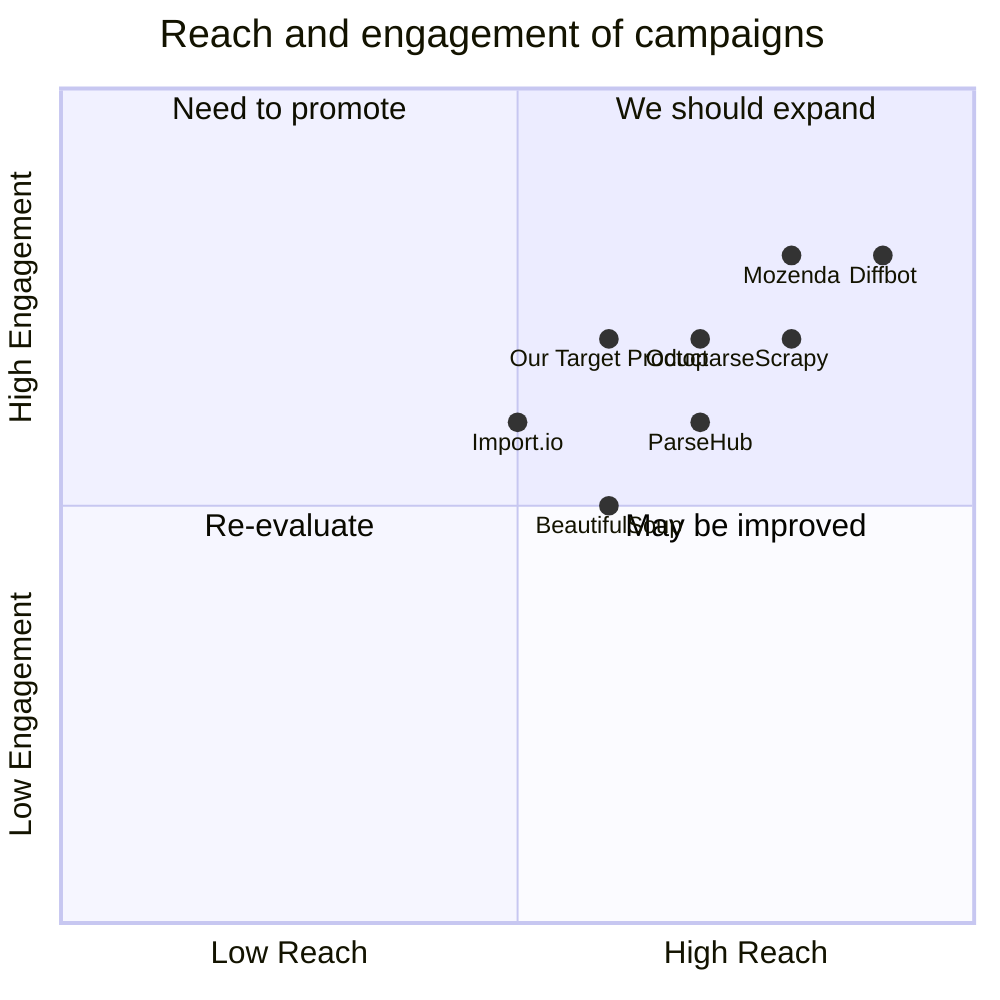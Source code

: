 quadrantChart
    title Reach and engagement of campaigns
    x-axis Low Reach --> High Reach
    y-axis Low Engagement --> High Engagement
    quadrant-1 We should expand
    quadrant-2 Need to promote
    quadrant-3 Re-evaluate
    quadrant-4 May be improved
    "Scrapy": [0.8, 0.7]
    "BeautifulSoup": [0.6, 0.5]
    "ParseHub": [0.7, 0.6]
    "Octoparse": [0.7, 0.7]
    "Import.io": [0.5, 0.6]
    "Diffbot": [0.9, 0.8]
    "Mozenda": [0.8, 0.8]
    "Our Target Product": [0.6, 0.7]